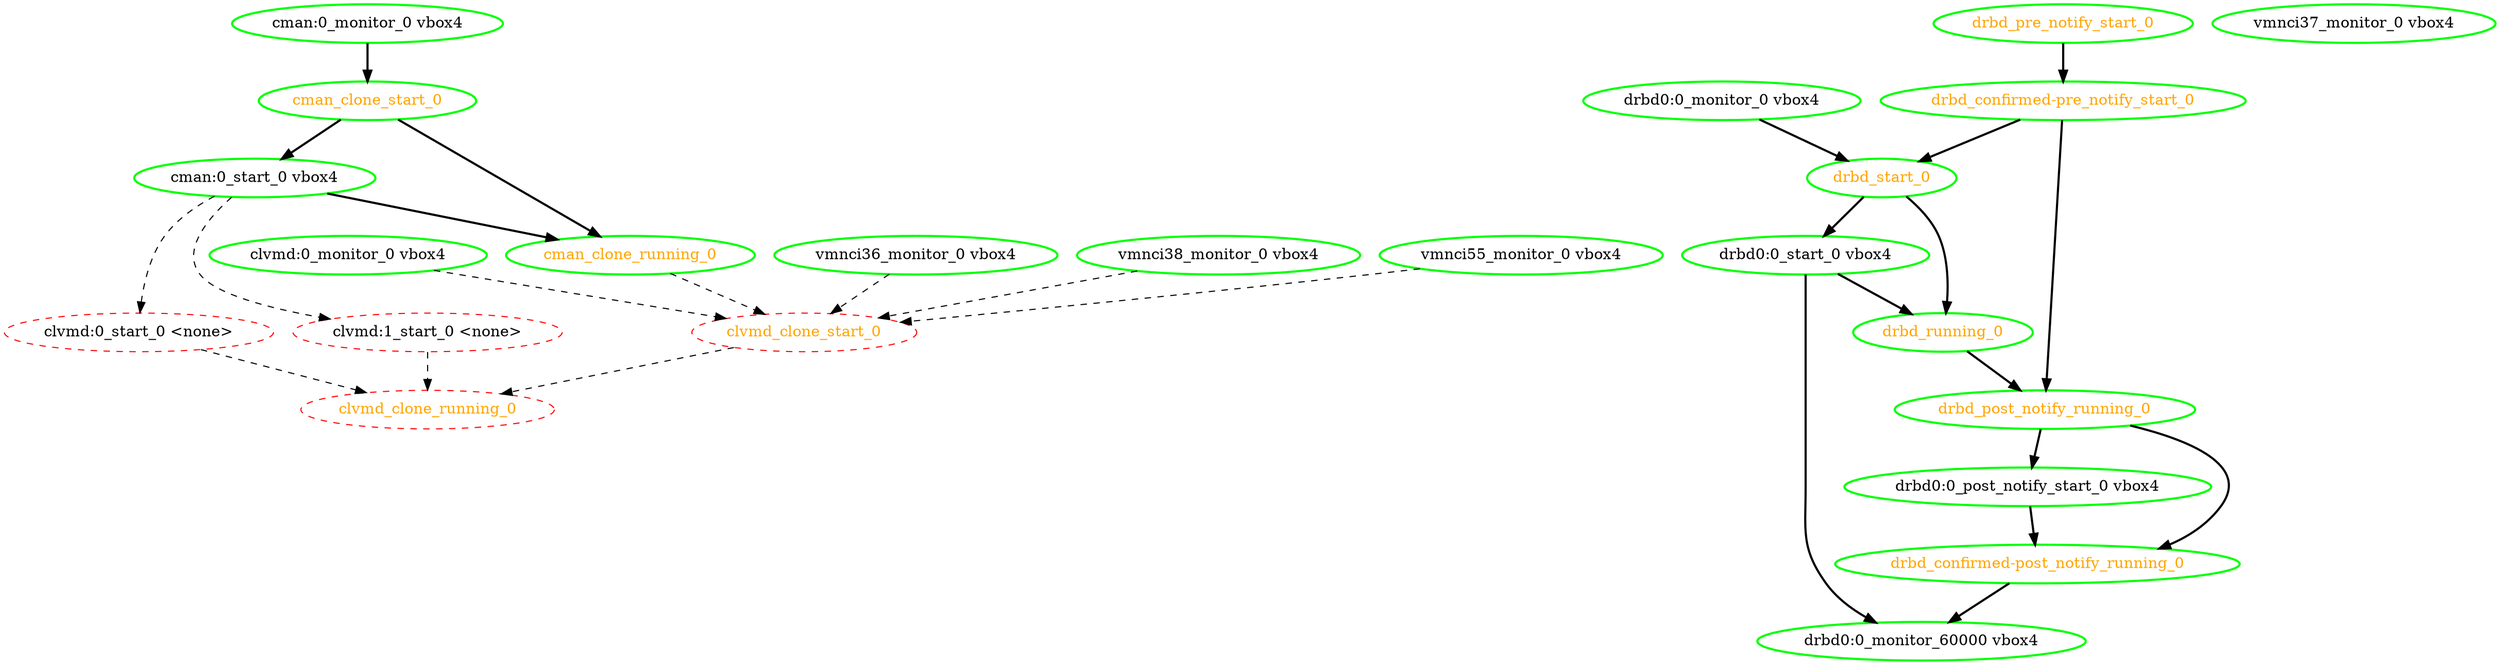  digraph "g" {
"clvmd:0_monitor_0 vbox4" -> "clvmd_clone_start_0" [ style = dashed]
"clvmd:0_monitor_0 vbox4" [ style=bold color="green" fontcolor="black"]
"clvmd:0_start_0 <none>" -> "clvmd_clone_running_0" [ style = dashed]
"clvmd:0_start_0 <none>" [ style=dashed color="red" fontcolor="black"]
"clvmd:1_start_0 <none>" -> "clvmd_clone_running_0" [ style = dashed]
"clvmd:1_start_0 <none>" [ style=dashed color="red" fontcolor="black"]
"clvmd_clone_running_0" [ style=dashed color="red" fontcolor="orange"]
"clvmd_clone_start_0" -> "clvmd_clone_running_0" [ style = dashed]
"clvmd_clone_start_0" [ style=dashed color="red" fontcolor="orange"]
"cman:0_monitor_0 vbox4" -> "cman_clone_start_0" [ style = bold]
"cman:0_monitor_0 vbox4" [ style=bold color="green" fontcolor="black"]
"cman:0_start_0 vbox4" -> "clvmd:0_start_0 <none>" [ style = dashed]
"cman:0_start_0 vbox4" -> "clvmd:1_start_0 <none>" [ style = dashed]
"cman:0_start_0 vbox4" -> "cman_clone_running_0" [ style = bold]
"cman:0_start_0 vbox4" [ style=bold color="green" fontcolor="black"]
"cman_clone_running_0" -> "clvmd_clone_start_0" [ style = dashed]
"cman_clone_running_0" [ style=bold color="green" fontcolor="orange"]
"cman_clone_start_0" -> "cman:0_start_0 vbox4" [ style = bold]
"cman_clone_start_0" -> "cman_clone_running_0" [ style = bold]
"cman_clone_start_0" [ style=bold color="green" fontcolor="orange"]
"drbd0:0_monitor_0 vbox4" -> "drbd_start_0" [ style = bold]
"drbd0:0_monitor_0 vbox4" [ style=bold color="green" fontcolor="black"]
"drbd0:0_monitor_60000 vbox4" [ style=bold color="green" fontcolor="black"]
"drbd0:0_post_notify_start_0 vbox4" -> "drbd_confirmed-post_notify_running_0" [ style = bold]
"drbd0:0_post_notify_start_0 vbox4" [ style=bold color="green" fontcolor="black"]
"drbd0:0_start_0 vbox4" -> "drbd0:0_monitor_60000 vbox4" [ style = bold]
"drbd0:0_start_0 vbox4" -> "drbd_running_0" [ style = bold]
"drbd0:0_start_0 vbox4" [ style=bold color="green" fontcolor="black"]
"drbd_confirmed-post_notify_running_0" -> "drbd0:0_monitor_60000 vbox4" [ style = bold]
"drbd_confirmed-post_notify_running_0" [ style=bold color="green" fontcolor="orange"]
"drbd_confirmed-pre_notify_start_0" -> "drbd_post_notify_running_0" [ style = bold]
"drbd_confirmed-pre_notify_start_0" -> "drbd_start_0" [ style = bold]
"drbd_confirmed-pre_notify_start_0" [ style=bold color="green" fontcolor="orange"]
"drbd_post_notify_running_0" -> "drbd0:0_post_notify_start_0 vbox4" [ style = bold]
"drbd_post_notify_running_0" -> "drbd_confirmed-post_notify_running_0" [ style = bold]
"drbd_post_notify_running_0" [ style=bold color="green" fontcolor="orange"]
"drbd_pre_notify_start_0" -> "drbd_confirmed-pre_notify_start_0" [ style = bold]
"drbd_pre_notify_start_0" [ style=bold color="green" fontcolor="orange"]
"drbd_running_0" -> "drbd_post_notify_running_0" [ style = bold]
"drbd_running_0" [ style=bold color="green" fontcolor="orange"]
"drbd_start_0" -> "drbd0:0_start_0 vbox4" [ style = bold]
"drbd_start_0" -> "drbd_running_0" [ style = bold]
"drbd_start_0" [ style=bold color="green" fontcolor="orange"]
"vmnci36_monitor_0 vbox4" -> "clvmd_clone_start_0" [ style = dashed]
"vmnci36_monitor_0 vbox4" [ style=bold color="green" fontcolor="black"]
"vmnci37_monitor_0 vbox4" [ style=bold color="green" fontcolor="black"]
"vmnci38_monitor_0 vbox4" -> "clvmd_clone_start_0" [ style = dashed]
"vmnci38_monitor_0 vbox4" [ style=bold color="green" fontcolor="black"]
"vmnci55_monitor_0 vbox4" -> "clvmd_clone_start_0" [ style = dashed]
"vmnci55_monitor_0 vbox4" [ style=bold color="green" fontcolor="black"]
}
